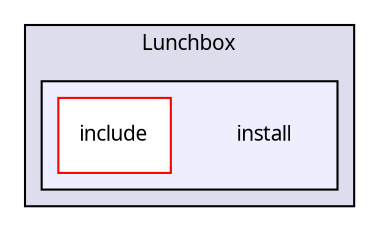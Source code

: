 digraph "install" {
  compound=true
  node [ fontsize="10", fontname="Sans"];
  edge [ labelfontsize="10", labelfontname="Sans"];
  subgraph clusterdir_c31b3c0f2653166657bef3def22e0469 {
    graph [ bgcolor="#ddddee", pencolor="black", label="Lunchbox" fontname="Sans", fontsize="10", URL="dir_c31b3c0f2653166657bef3def22e0469.html"]
  subgraph clusterdir_6c637a7dd07dbeaa35ec14a6df0f88b0 {
    graph [ bgcolor="#eeeeff", pencolor="black", label="" URL="dir_6c637a7dd07dbeaa35ec14a6df0f88b0.html"];
    dir_6c637a7dd07dbeaa35ec14a6df0f88b0 [shape=plaintext label="install"];
    dir_cf62f77d37a544ccc4a3077c34c32ef6 [shape=box label="include" color="red" fillcolor="white" style="filled" URL="dir_cf62f77d37a544ccc4a3077c34c32ef6.html"];
  }
  }
}
